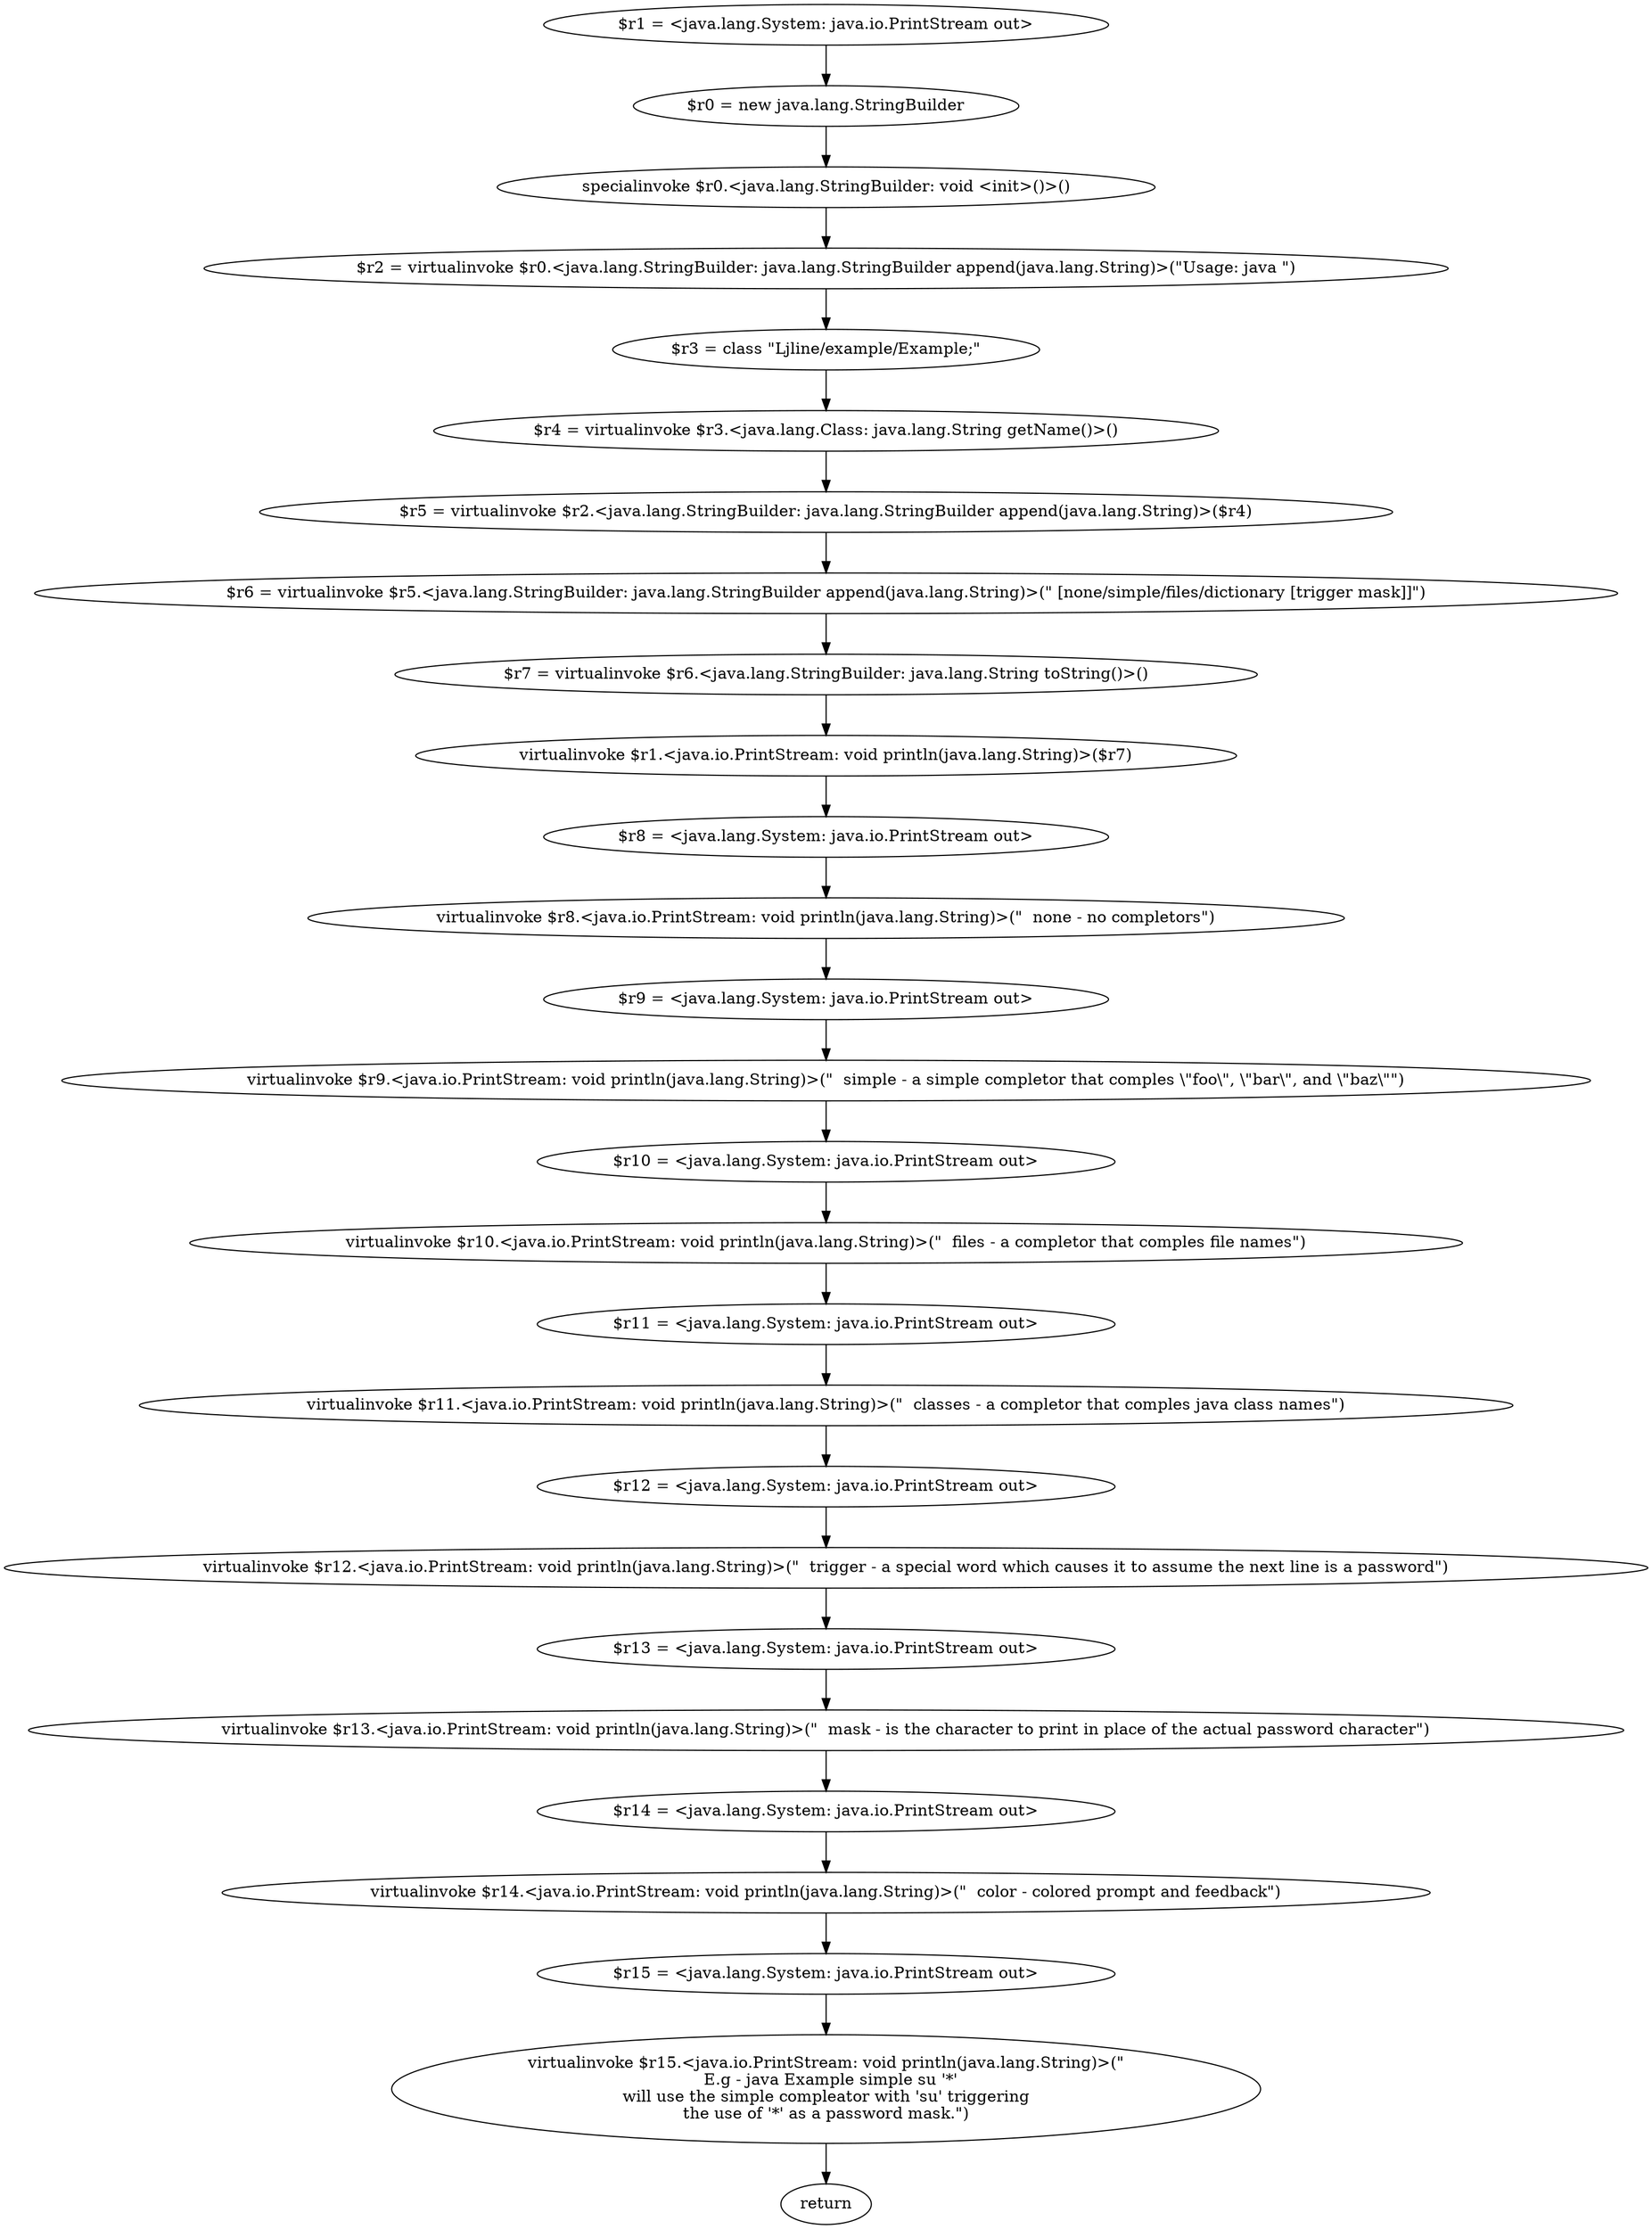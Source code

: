 digraph "unitGraph" {
    "$r1 = <java.lang.System: java.io.PrintStream out>"
    "$r0 = new java.lang.StringBuilder"
    "specialinvoke $r0.<java.lang.StringBuilder: void <init>()>()"
    "$r2 = virtualinvoke $r0.<java.lang.StringBuilder: java.lang.StringBuilder append(java.lang.String)>(\"Usage: java \")"
    "$r3 = class \"Ljline/example/Example;\""
    "$r4 = virtualinvoke $r3.<java.lang.Class: java.lang.String getName()>()"
    "$r5 = virtualinvoke $r2.<java.lang.StringBuilder: java.lang.StringBuilder append(java.lang.String)>($r4)"
    "$r6 = virtualinvoke $r5.<java.lang.StringBuilder: java.lang.StringBuilder append(java.lang.String)>(\" [none/simple/files/dictionary [trigger mask]]\")"
    "$r7 = virtualinvoke $r6.<java.lang.StringBuilder: java.lang.String toString()>()"
    "virtualinvoke $r1.<java.io.PrintStream: void println(java.lang.String)>($r7)"
    "$r8 = <java.lang.System: java.io.PrintStream out>"
    "virtualinvoke $r8.<java.io.PrintStream: void println(java.lang.String)>(\"  none - no completors\")"
    "$r9 = <java.lang.System: java.io.PrintStream out>"
    "virtualinvoke $r9.<java.io.PrintStream: void println(java.lang.String)>(\"  simple - a simple completor that comples \\\"foo\\\", \\\"bar\\\", and \\\"baz\\\"\")"
    "$r10 = <java.lang.System: java.io.PrintStream out>"
    "virtualinvoke $r10.<java.io.PrintStream: void println(java.lang.String)>(\"  files - a completor that comples file names\")"
    "$r11 = <java.lang.System: java.io.PrintStream out>"
    "virtualinvoke $r11.<java.io.PrintStream: void println(java.lang.String)>(\"  classes - a completor that comples java class names\")"
    "$r12 = <java.lang.System: java.io.PrintStream out>"
    "virtualinvoke $r12.<java.io.PrintStream: void println(java.lang.String)>(\"  trigger - a special word which causes it to assume the next line is a password\")"
    "$r13 = <java.lang.System: java.io.PrintStream out>"
    "virtualinvoke $r13.<java.io.PrintStream: void println(java.lang.String)>(\"  mask - is the character to print in place of the actual password character\")"
    "$r14 = <java.lang.System: java.io.PrintStream out>"
    "virtualinvoke $r14.<java.io.PrintStream: void println(java.lang.String)>(\"  color - colored prompt and feedback\")"
    "$r15 = <java.lang.System: java.io.PrintStream out>"
    "virtualinvoke $r15.<java.io.PrintStream: void println(java.lang.String)>(\"\n  E.g - java Example simple su \'*\'\nwill use the simple compleator with \'su\' triggering\nthe use of \'*\' as a password mask.\")"
    "return"
    "$r1 = <java.lang.System: java.io.PrintStream out>"->"$r0 = new java.lang.StringBuilder";
    "$r0 = new java.lang.StringBuilder"->"specialinvoke $r0.<java.lang.StringBuilder: void <init>()>()";
    "specialinvoke $r0.<java.lang.StringBuilder: void <init>()>()"->"$r2 = virtualinvoke $r0.<java.lang.StringBuilder: java.lang.StringBuilder append(java.lang.String)>(\"Usage: java \")";
    "$r2 = virtualinvoke $r0.<java.lang.StringBuilder: java.lang.StringBuilder append(java.lang.String)>(\"Usage: java \")"->"$r3 = class \"Ljline/example/Example;\"";
    "$r3 = class \"Ljline/example/Example;\""->"$r4 = virtualinvoke $r3.<java.lang.Class: java.lang.String getName()>()";
    "$r4 = virtualinvoke $r3.<java.lang.Class: java.lang.String getName()>()"->"$r5 = virtualinvoke $r2.<java.lang.StringBuilder: java.lang.StringBuilder append(java.lang.String)>($r4)";
    "$r5 = virtualinvoke $r2.<java.lang.StringBuilder: java.lang.StringBuilder append(java.lang.String)>($r4)"->"$r6 = virtualinvoke $r5.<java.lang.StringBuilder: java.lang.StringBuilder append(java.lang.String)>(\" [none/simple/files/dictionary [trigger mask]]\")";
    "$r6 = virtualinvoke $r5.<java.lang.StringBuilder: java.lang.StringBuilder append(java.lang.String)>(\" [none/simple/files/dictionary [trigger mask]]\")"->"$r7 = virtualinvoke $r6.<java.lang.StringBuilder: java.lang.String toString()>()";
    "$r7 = virtualinvoke $r6.<java.lang.StringBuilder: java.lang.String toString()>()"->"virtualinvoke $r1.<java.io.PrintStream: void println(java.lang.String)>($r7)";
    "virtualinvoke $r1.<java.io.PrintStream: void println(java.lang.String)>($r7)"->"$r8 = <java.lang.System: java.io.PrintStream out>";
    "$r8 = <java.lang.System: java.io.PrintStream out>"->"virtualinvoke $r8.<java.io.PrintStream: void println(java.lang.String)>(\"  none - no completors\")";
    "virtualinvoke $r8.<java.io.PrintStream: void println(java.lang.String)>(\"  none - no completors\")"->"$r9 = <java.lang.System: java.io.PrintStream out>";
    "$r9 = <java.lang.System: java.io.PrintStream out>"->"virtualinvoke $r9.<java.io.PrintStream: void println(java.lang.String)>(\"  simple - a simple completor that comples \\\"foo\\\", \\\"bar\\\", and \\\"baz\\\"\")";
    "virtualinvoke $r9.<java.io.PrintStream: void println(java.lang.String)>(\"  simple - a simple completor that comples \\\"foo\\\", \\\"bar\\\", and \\\"baz\\\"\")"->"$r10 = <java.lang.System: java.io.PrintStream out>";
    "$r10 = <java.lang.System: java.io.PrintStream out>"->"virtualinvoke $r10.<java.io.PrintStream: void println(java.lang.String)>(\"  files - a completor that comples file names\")";
    "virtualinvoke $r10.<java.io.PrintStream: void println(java.lang.String)>(\"  files - a completor that comples file names\")"->"$r11 = <java.lang.System: java.io.PrintStream out>";
    "$r11 = <java.lang.System: java.io.PrintStream out>"->"virtualinvoke $r11.<java.io.PrintStream: void println(java.lang.String)>(\"  classes - a completor that comples java class names\")";
    "virtualinvoke $r11.<java.io.PrintStream: void println(java.lang.String)>(\"  classes - a completor that comples java class names\")"->"$r12 = <java.lang.System: java.io.PrintStream out>";
    "$r12 = <java.lang.System: java.io.PrintStream out>"->"virtualinvoke $r12.<java.io.PrintStream: void println(java.lang.String)>(\"  trigger - a special word which causes it to assume the next line is a password\")";
    "virtualinvoke $r12.<java.io.PrintStream: void println(java.lang.String)>(\"  trigger - a special word which causes it to assume the next line is a password\")"->"$r13 = <java.lang.System: java.io.PrintStream out>";
    "$r13 = <java.lang.System: java.io.PrintStream out>"->"virtualinvoke $r13.<java.io.PrintStream: void println(java.lang.String)>(\"  mask - is the character to print in place of the actual password character\")";
    "virtualinvoke $r13.<java.io.PrintStream: void println(java.lang.String)>(\"  mask - is the character to print in place of the actual password character\")"->"$r14 = <java.lang.System: java.io.PrintStream out>";
    "$r14 = <java.lang.System: java.io.PrintStream out>"->"virtualinvoke $r14.<java.io.PrintStream: void println(java.lang.String)>(\"  color - colored prompt and feedback\")";
    "virtualinvoke $r14.<java.io.PrintStream: void println(java.lang.String)>(\"  color - colored prompt and feedback\")"->"$r15 = <java.lang.System: java.io.PrintStream out>";
    "$r15 = <java.lang.System: java.io.PrintStream out>"->"virtualinvoke $r15.<java.io.PrintStream: void println(java.lang.String)>(\"\n  E.g - java Example simple su \'*\'\nwill use the simple compleator with \'su\' triggering\nthe use of \'*\' as a password mask.\")";
    "virtualinvoke $r15.<java.io.PrintStream: void println(java.lang.String)>(\"\n  E.g - java Example simple su \'*\'\nwill use the simple compleator with \'su\' triggering\nthe use of \'*\' as a password mask.\")"->"return";
}

